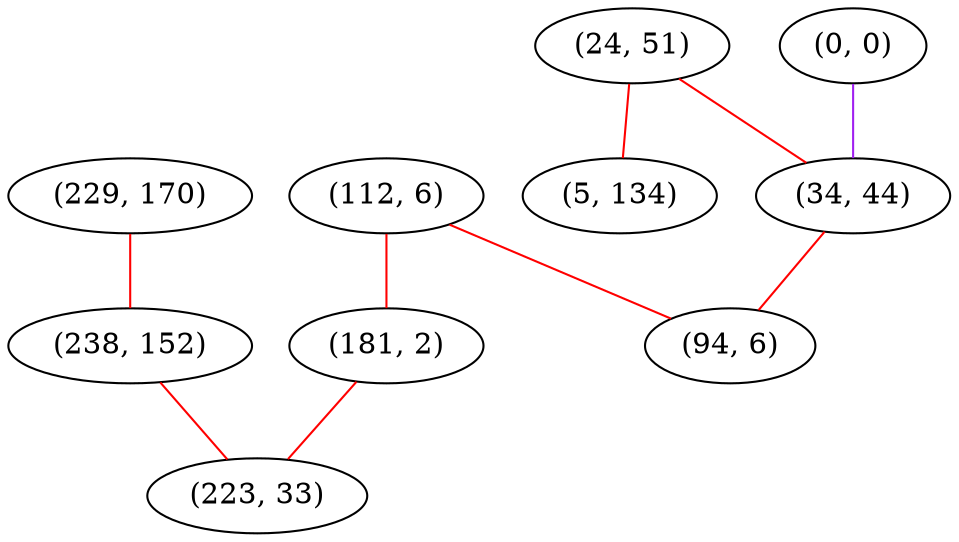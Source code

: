 graph "" {
"(112, 6)";
"(24, 51)";
"(0, 0)";
"(229, 170)";
"(5, 134)";
"(181, 2)";
"(238, 152)";
"(34, 44)";
"(223, 33)";
"(94, 6)";
"(112, 6)" -- "(181, 2)"  [color=red, key=0, weight=1];
"(112, 6)" -- "(94, 6)"  [color=red, key=0, weight=1];
"(24, 51)" -- "(5, 134)"  [color=red, key=0, weight=1];
"(24, 51)" -- "(34, 44)"  [color=red, key=0, weight=1];
"(0, 0)" -- "(34, 44)"  [color=purple, key=0, weight=4];
"(229, 170)" -- "(238, 152)"  [color=red, key=0, weight=1];
"(181, 2)" -- "(223, 33)"  [color=red, key=0, weight=1];
"(238, 152)" -- "(223, 33)"  [color=red, key=0, weight=1];
"(34, 44)" -- "(94, 6)"  [color=red, key=0, weight=1];
}
